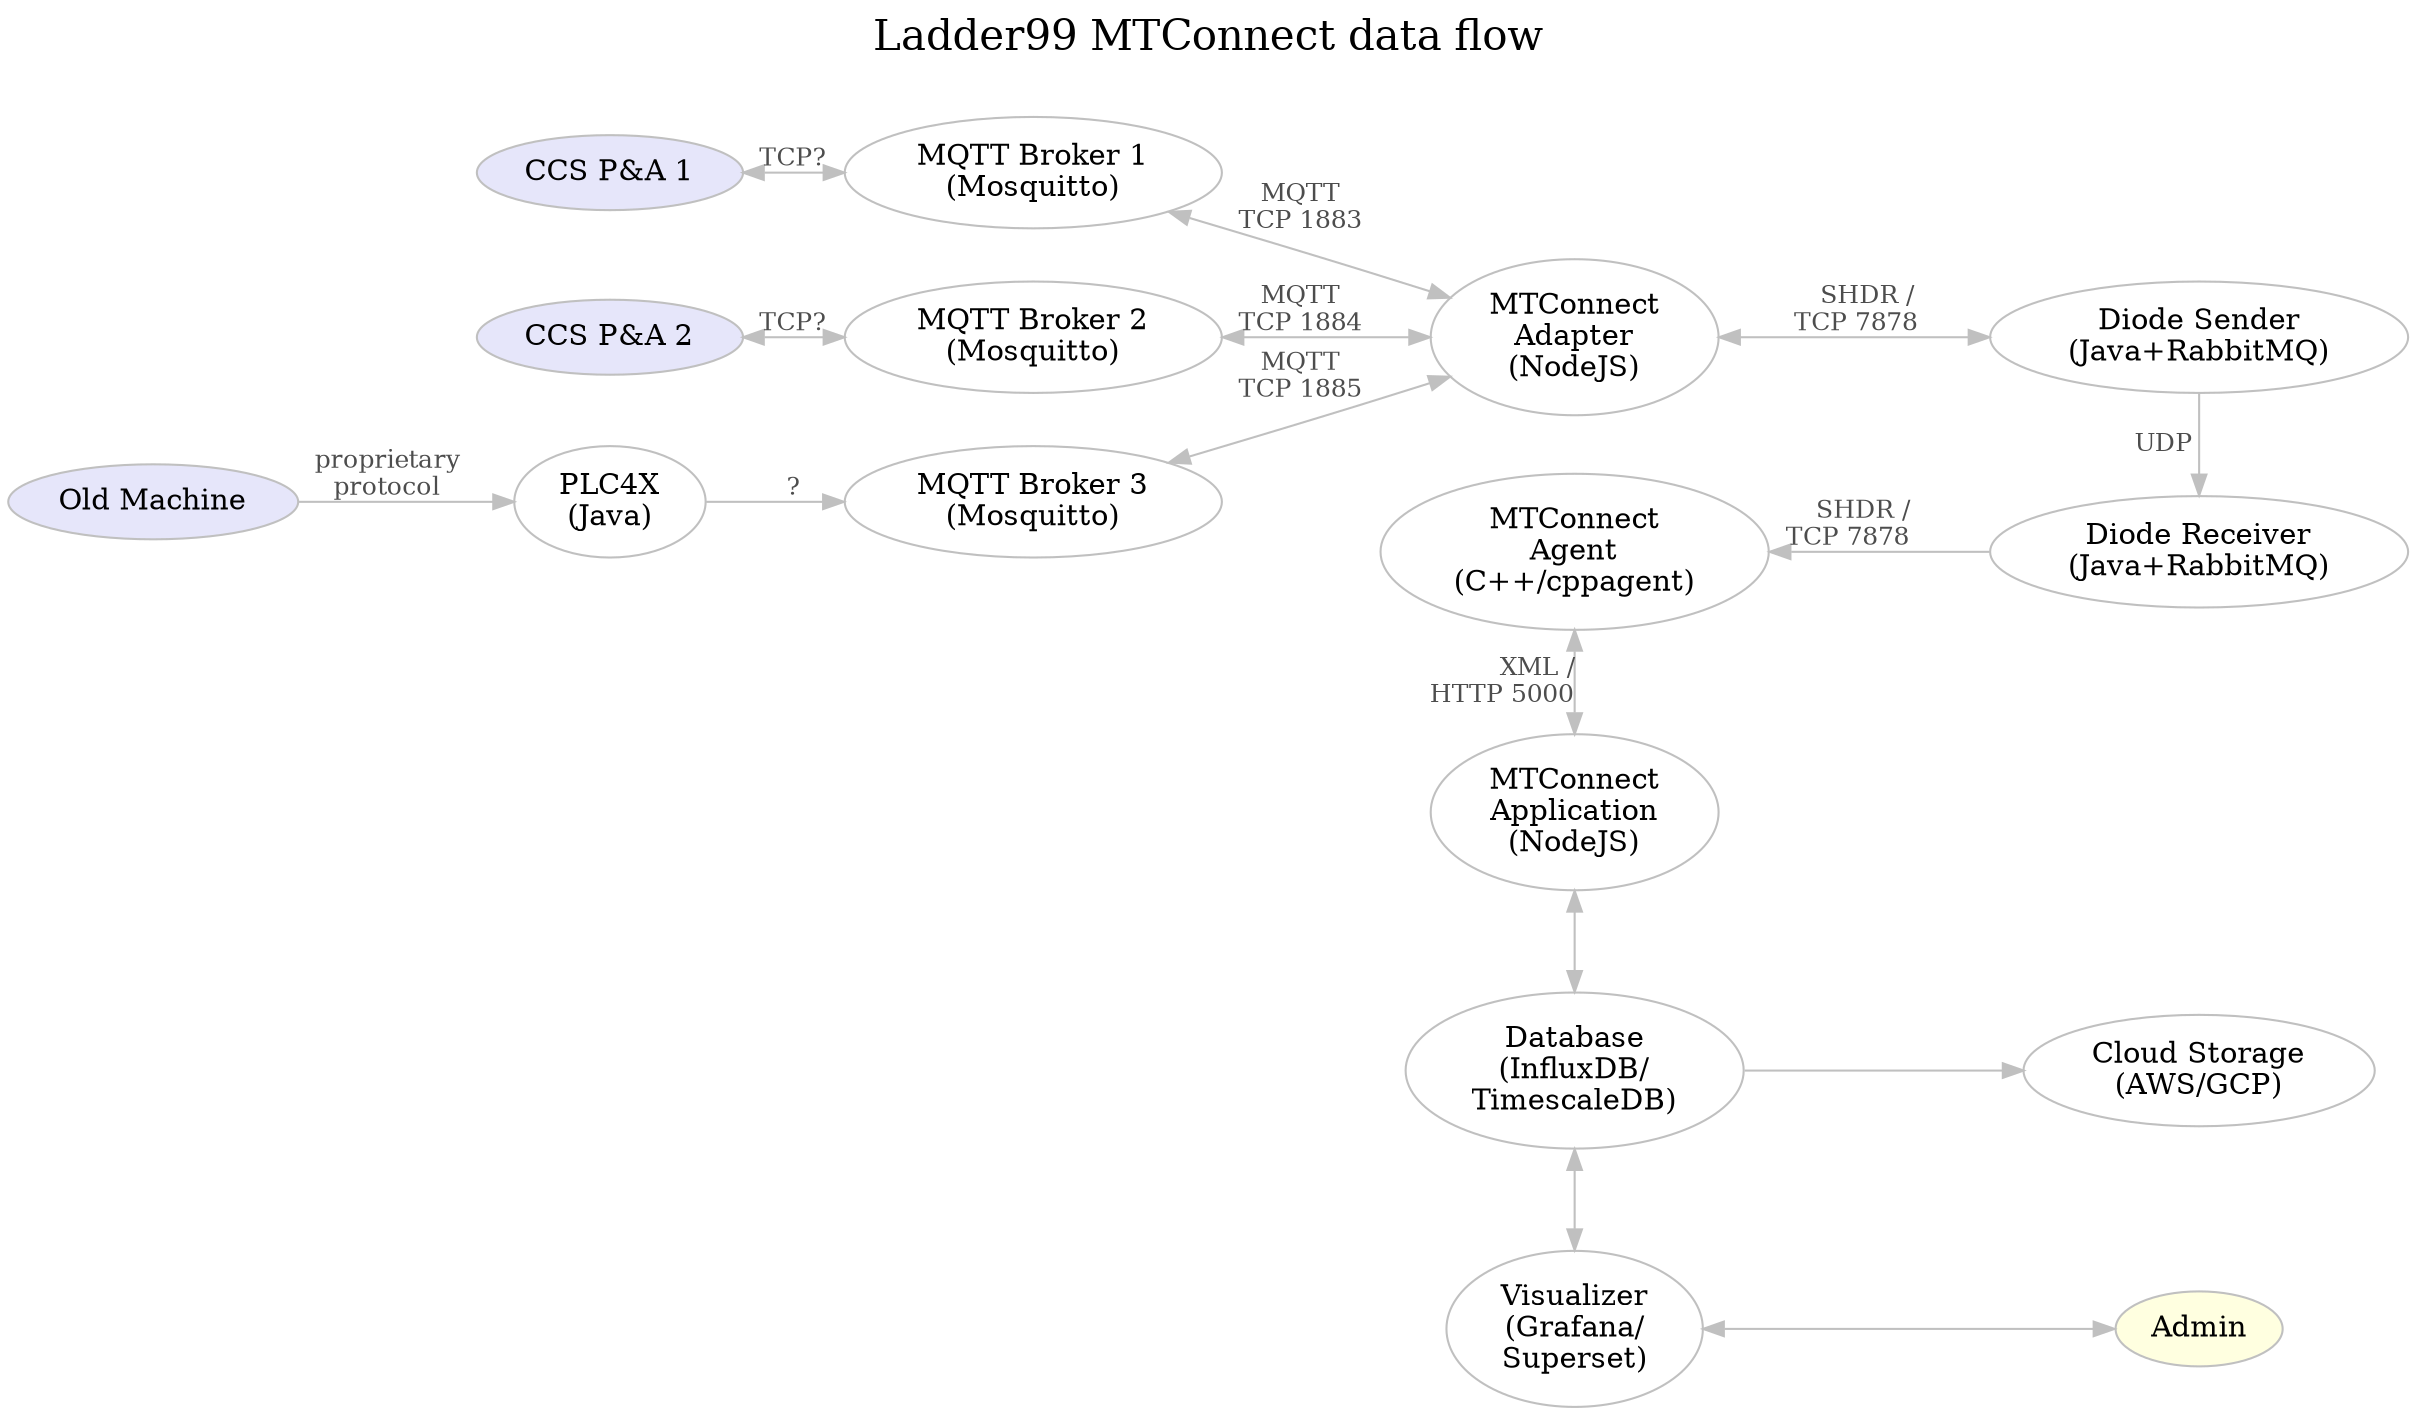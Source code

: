 digraph "ladder99-adapter" {

  // styles
  graph [ label="Ladder99 MTConnect data flow\n "; color=lightgray; ];
  graph [ fontsize=20 ];
  graph [ labelloc=t ];
  graph [ ranksep=0.2 ];
  graph [ nodesep=0.35 ];
  graph [ rankdir=LR; ] // left-to-right
  node [ color=gray; fillcolor=white; style=filled ];
  edge [ color=gray ];
  edge [ fontsize=12; fontcolor=gray30; ];

  // nodes
  PA1 [ fillcolor=lavender; label="CCS P&A 1" ];
  PA2 [ fillcolor=lavender; label="CCS P&A 2" ];
  OldMachine [ fillcolor=lavender; label="Old Machine" ];
  PLC4X [ label="PLC4X\n(Java)" ];
  Broker1 [ label="MQTT Broker 1\n(Mosquitto)" ];
  Broker2 [ label="MQTT Broker 2\n(Mosquitto)" ];
  Broker3 [ label="MQTT Broker 3\n(Mosquitto)" ];
  Adapter [ label="MTConnect\nAdapter\n(NodeJS)" ];
  // Device1Sheet [ fillcolor=greenyellow; label="device1.sheet" ];
  // Device1Yaml [ fillcolor=greenyellow; label="device1.yaml" ];
  // Device1Js [ label="device1.js" ];
  // Device2Sheet [ fillcolor=greenyellow; label="device2.sheet" ];
  // Device2Yaml [ fillcolor=greenyellow; label="device2.yaml" ];
  // Device2Js [ label="device2.js" ];
  DiodeSender [ label="Diode Sender\n(Java+RabbitMQ)" ];
  DiodeReceiver [ label="Diode Receiver\n(Java+RabbitMQ)" ];
  // DevicesXml [ label="devices.xml" ];
  Agent [ label="MTConnect\nAgent\n(C++/cppagent)" ];
  Application [ label="MTConnect\nApplication\n(NodeJS)" ];
  Database [ label="Database\n(InfluxDB/\nTimescaleDB)" ];
  Visualizer [ label="Visualizer\n(Grafana/\nSuperset)" ];
  Cloud [ label="Cloud Storage\n(AWS/GCP)" ];
  Admin [ fillcolor=lightyellow ];
  // LOI [ label="LOI\n(SvelteJS)" ];
  // Operator [ fillcolor=lightyellow ];

  // edges
  PA1 -> Broker1 [ label="TCP?", dir=both ];
  PA2 -> Broker2 [ label="TCP?", dir=both ];
  OldMachine -> PLC4X [ label="proprietary\nprotocol" ];
  PLC4X -> Broker3 [ label="?" ];
  Broker1 -> Adapter [ label="MQTT\nTCP 1883", dir=both ];
  Broker2 -> Adapter [ label="MQTT\nTCP 1884", dir=both ];
  Broker3 -> Adapter [ label="MQTT\nTCP 1885", dir=both ];
  
  // Adapter -> Agent [ label="SHDR /   \nTCP 7878      ", dir=both ];

  Adapter -> DiodeSender [ label="SHDR /   \nTCP 7878      ", dir=both ];
  DiodeSender -> DiodeReceiver [ label="UDP    " ];
  DiodeReceiver -> Agent [ label="SHDR /    \nTCP 7878        " ];
  
  // Device1Sheet -> Device1Yaml [ label="feeds into" ];
  // Device1Yaml -> Device1Js [ label="generates" ];
  // Device1Js -> Proxy1 [ label="used by" ];
  // Device2Sheet -> Device2Yaml [ label="feeds into" ];
  // Device2Yaml -> Device2Js [ label="generates" ];
  // Device2Js -> Proxy2 [ label="used by" ];
  // Device1Yaml -> DevicesXml [ label="generates" ];
  // Device2Yaml -> DevicesXml [ label="generates" ];
  // DiodeSender -> DiodeReceiver [ label="UDP    " ];
  // DiodeReceiver -> Agent [ label="SHDR /    \nTCP 7878        " ];
  // Adapter -> Agent [ label="SHDR/\nTCP 7878" ];
  // DevicesXml -> Agent [ label="used by" ];
  Agent -> Application [ dir=both; label="XML / \nHTTP 5000          " ];
  Application -> Database [ dir=both ];
  Database -> Visualizer [ dir=both ];
  Database -> Cloud;
  Visualizer -> Admin [ dir=both ];
  // Application -> LOI;
  // LOI -> Operator;

  // rank
  // { rank=same; DiodeSender DiodeReceiver Agent Application Database Visualizer };
  { rank=same; Adapter Agent Application Database Visualizer };
  { rank=same; DiodeSender DiodeReceiver Cloud Admin };
}
